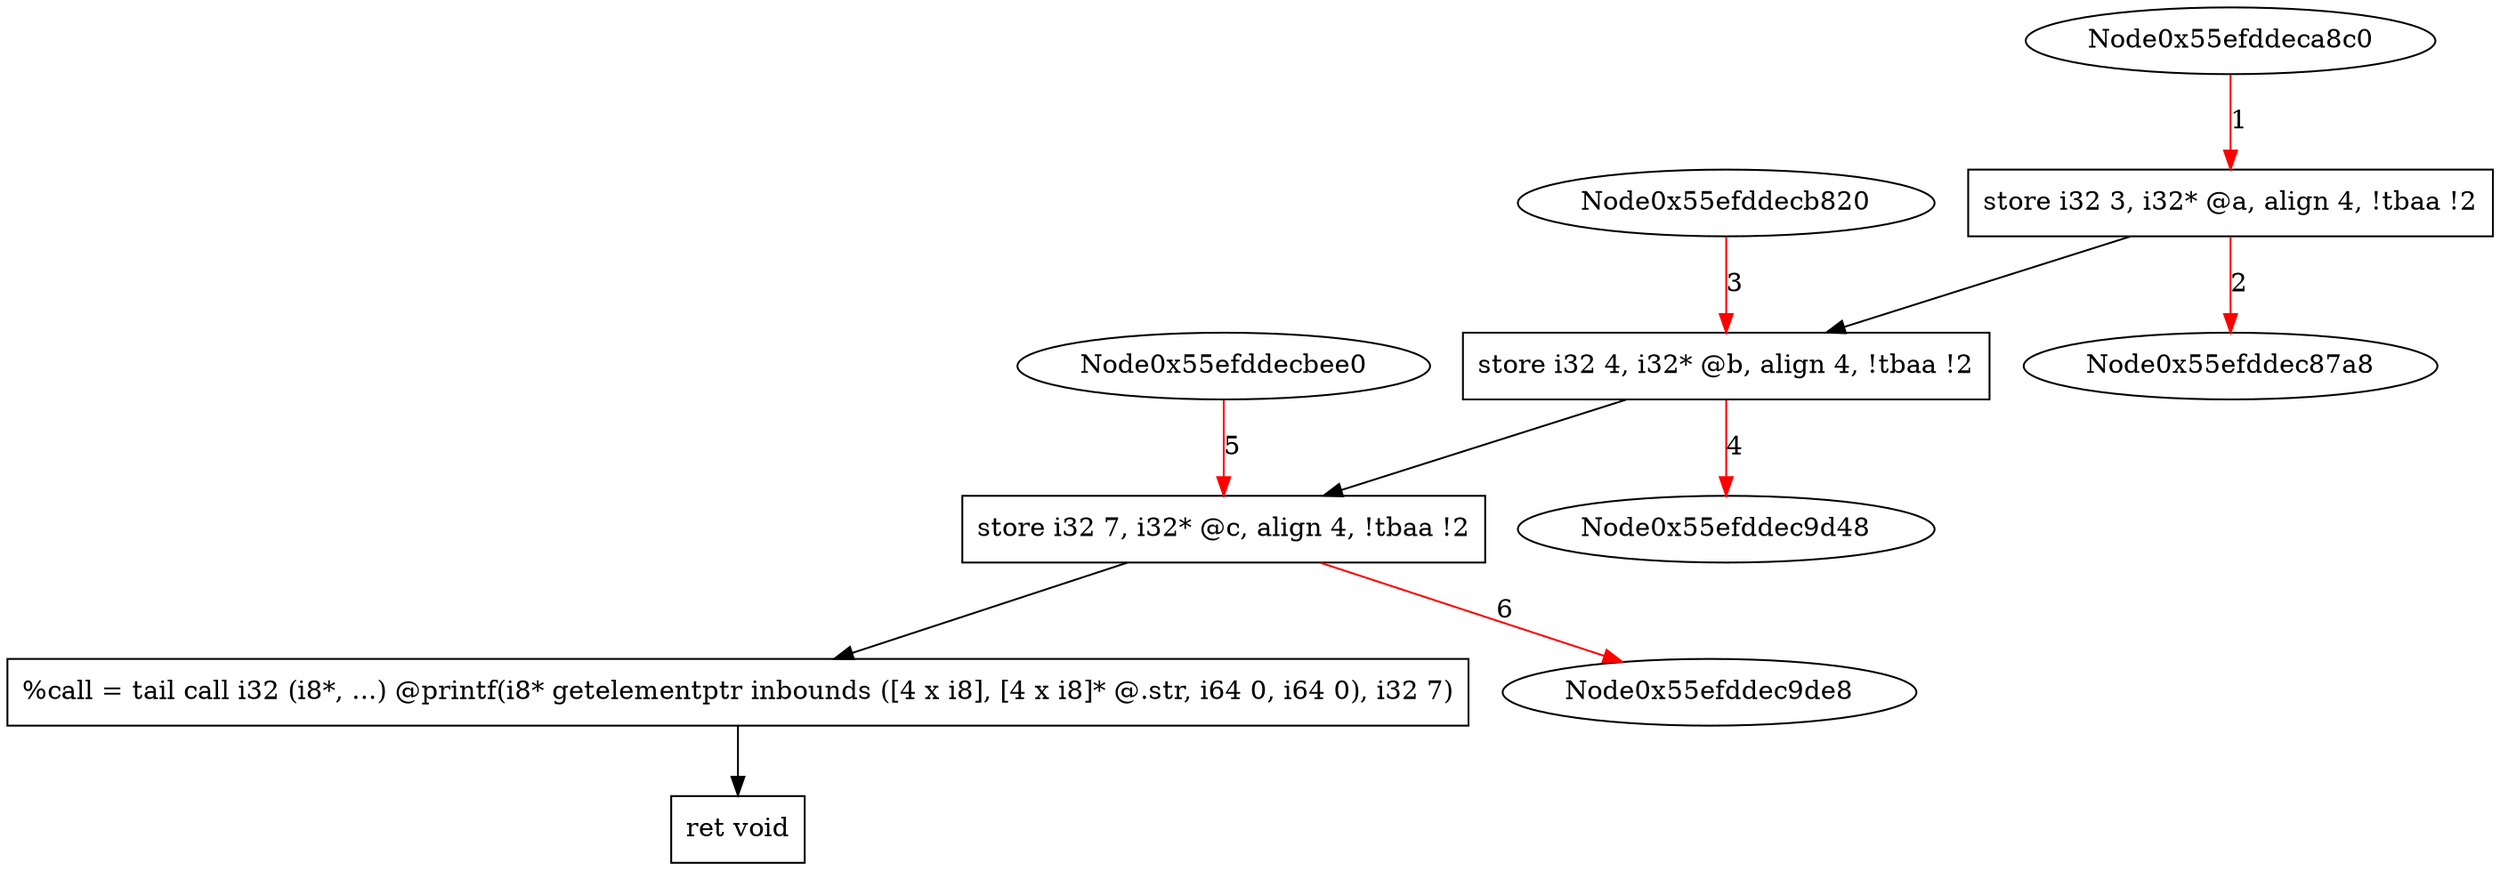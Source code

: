 digraph "CDFG for'func' function" {
	Node0x55efddeca920[shape=record, label="  store i32 3, i32* @a, align 4, !tbaa !2"]
	Node0x55efddecb880[shape=record, label="  store i32 4, i32* @b, align 4, !tbaa !2"]
	Node0x55efddecbf40[shape=record, label="  store i32 7, i32* @c, align 4, !tbaa !2"]
	Node0x55efddecc2e8[shape=record, label="  %call = tail call i32 (i8*, ...) @printf(i8* getelementptr inbounds ([4 x i8], [4 x i8]* @.str, i64 0, i64 0), i32 7)"]
	Node0x55efddecc3b0[shape=record, label="  ret void"]
	Node0x55efddeca920 -> Node0x55efddecb880
	Node0x55efddecb880 -> Node0x55efddecbf40
	Node0x55efddecbf40 -> Node0x55efddecc2e8
	Node0x55efddecc2e8 -> Node0x55efddecc3b0
edge [color=red]
	Node0x55efddeca8c0 -> Node0x55efddeca920[label="1"]
	Node0x55efddeca920 -> Node0x55efddec87a8[label="2"]
	Node0x55efddecb820 -> Node0x55efddecb880[label="3"]
	Node0x55efddecb880 -> Node0x55efddec9d48[label="4"]
	Node0x55efddecbee0 -> Node0x55efddecbf40[label="5"]
	Node0x55efddecbf40 -> Node0x55efddec9de8[label="6"]
}

